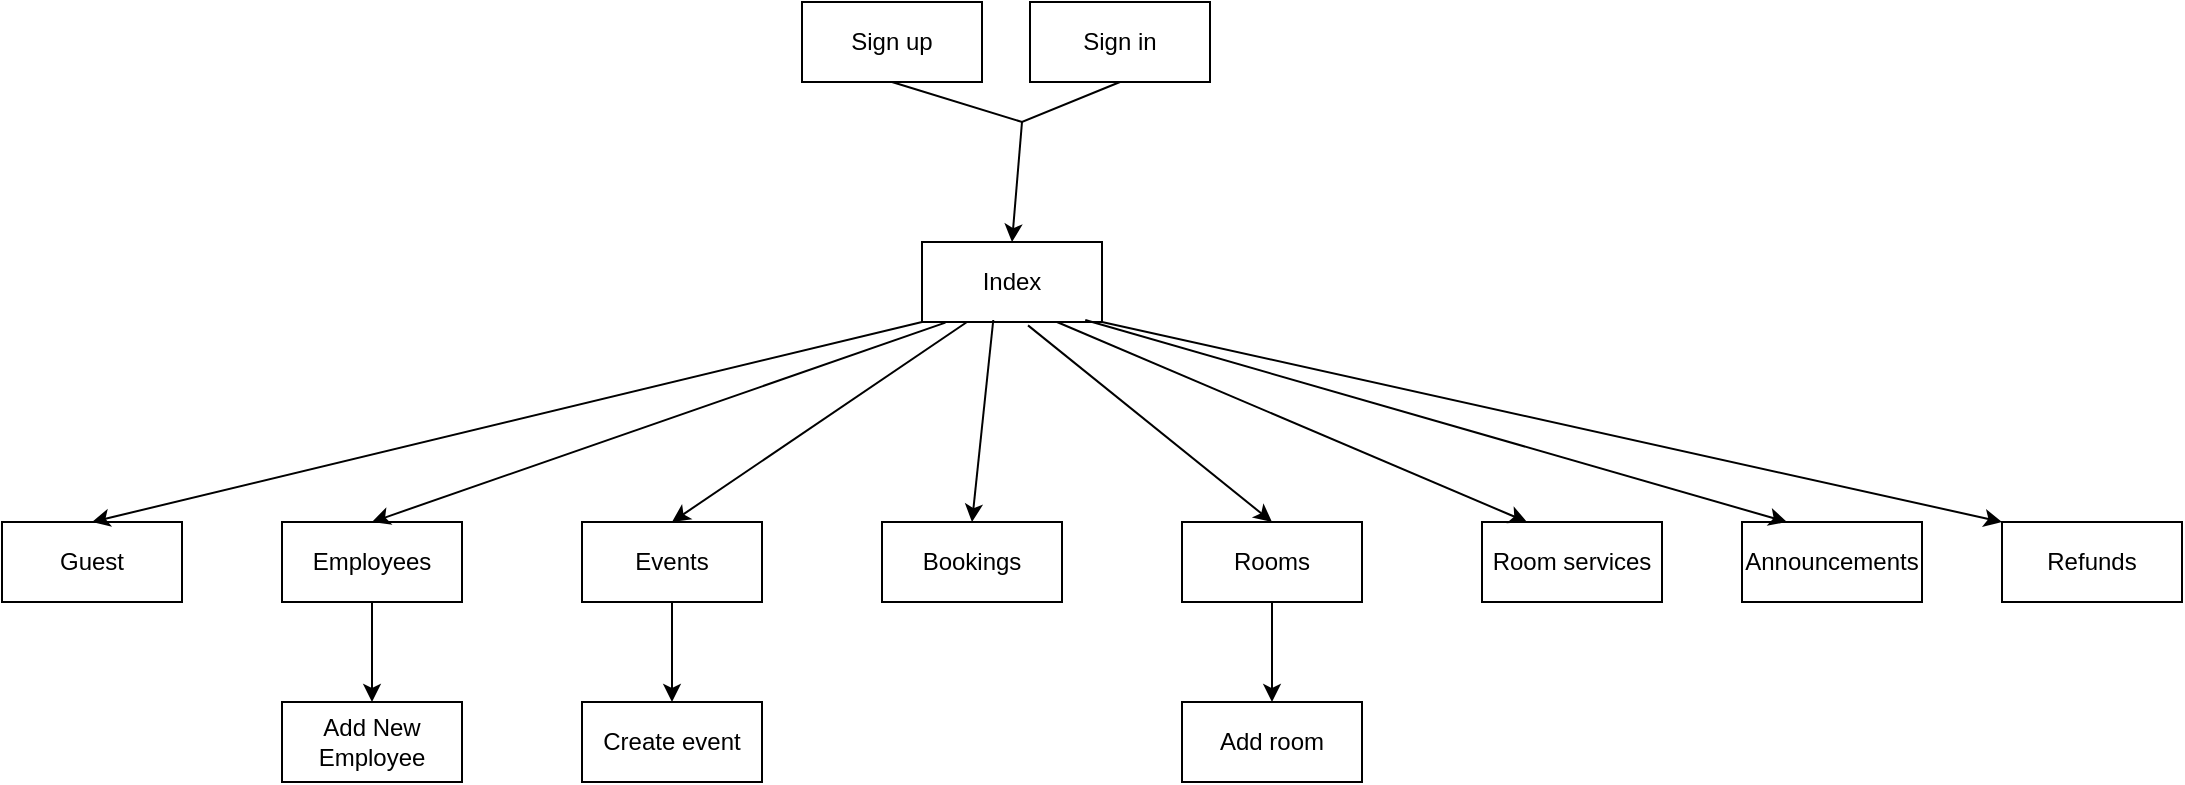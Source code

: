 <mxfile version="21.1.2" type="device">
  <diagram name="Page-1" id="9wdijXzMte5DXuW9Z1gr">
    <mxGraphModel dx="1941" dy="720" grid="1" gridSize="10" guides="1" tooltips="1" connect="1" arrows="1" fold="1" page="1" pageScale="1" pageWidth="827" pageHeight="1169" math="0" shadow="0">
      <root>
        <mxCell id="0" />
        <mxCell id="1" parent="0" />
        <mxCell id="jdm4P69FiNkdx2D3okPl-1" value="Sign up" style="rounded=0;whiteSpace=wrap;html=1;" vertex="1" parent="1">
          <mxGeometry x="210" y="180" width="90" height="40" as="geometry" />
        </mxCell>
        <mxCell id="jdm4P69FiNkdx2D3okPl-2" value="Sign in" style="rounded=0;whiteSpace=wrap;html=1;" vertex="1" parent="1">
          <mxGeometry x="324" y="180" width="90" height="40" as="geometry" />
        </mxCell>
        <mxCell id="jdm4P69FiNkdx2D3okPl-3" value="Index" style="rounded=0;whiteSpace=wrap;html=1;" vertex="1" parent="1">
          <mxGeometry x="270" y="300" width="90" height="40" as="geometry" />
        </mxCell>
        <mxCell id="jdm4P69FiNkdx2D3okPl-4" value="Guest" style="rounded=0;whiteSpace=wrap;html=1;" vertex="1" parent="1">
          <mxGeometry x="-190" y="440" width="90" height="40" as="geometry" />
        </mxCell>
        <mxCell id="jdm4P69FiNkdx2D3okPl-5" value="Employees" style="rounded=0;whiteSpace=wrap;html=1;" vertex="1" parent="1">
          <mxGeometry x="-50" y="440" width="90" height="40" as="geometry" />
        </mxCell>
        <mxCell id="jdm4P69FiNkdx2D3okPl-6" value="Events" style="rounded=0;whiteSpace=wrap;html=1;" vertex="1" parent="1">
          <mxGeometry x="100" y="440" width="90" height="40" as="geometry" />
        </mxCell>
        <mxCell id="jdm4P69FiNkdx2D3okPl-7" value="Bookings" style="rounded=0;whiteSpace=wrap;html=1;" vertex="1" parent="1">
          <mxGeometry x="250" y="440" width="90" height="40" as="geometry" />
        </mxCell>
        <mxCell id="jdm4P69FiNkdx2D3okPl-8" value="Rooms" style="rounded=0;whiteSpace=wrap;html=1;" vertex="1" parent="1">
          <mxGeometry x="400" y="440" width="90" height="40" as="geometry" />
        </mxCell>
        <mxCell id="jdm4P69FiNkdx2D3okPl-9" value="Room services" style="rounded=0;whiteSpace=wrap;html=1;" vertex="1" parent="1">
          <mxGeometry x="550" y="440" width="90" height="40" as="geometry" />
        </mxCell>
        <mxCell id="jdm4P69FiNkdx2D3okPl-10" value="&lt;span style=&quot;font-weight: normal;&quot;&gt;Announcements&lt;/span&gt;" style="rounded=0;whiteSpace=wrap;html=1;fontStyle=1" vertex="1" parent="1">
          <mxGeometry x="680" y="440" width="90" height="40" as="geometry" />
        </mxCell>
        <mxCell id="jdm4P69FiNkdx2D3okPl-11" value="&lt;span style=&quot;font-weight: normal;&quot;&gt;Refunds&lt;/span&gt;" style="rounded=0;whiteSpace=wrap;html=1;fontStyle=1" vertex="1" parent="1">
          <mxGeometry x="810" y="440" width="90" height="40" as="geometry" />
        </mxCell>
        <mxCell id="jdm4P69FiNkdx2D3okPl-12" value="Add New Employee" style="rounded=0;whiteSpace=wrap;html=1;" vertex="1" parent="1">
          <mxGeometry x="-50" y="530" width="90" height="40" as="geometry" />
        </mxCell>
        <mxCell id="jdm4P69FiNkdx2D3okPl-13" value="Create event" style="rounded=0;whiteSpace=wrap;html=1;" vertex="1" parent="1">
          <mxGeometry x="100" y="530" width="90" height="40" as="geometry" />
        </mxCell>
        <mxCell id="jdm4P69FiNkdx2D3okPl-14" value="Add room" style="rounded=0;whiteSpace=wrap;html=1;" vertex="1" parent="1">
          <mxGeometry x="400" y="530" width="90" height="40" as="geometry" />
        </mxCell>
        <mxCell id="jdm4P69FiNkdx2D3okPl-15" value="" style="endArrow=classic;html=1;rounded=0;exitX=0;exitY=1;exitDx=0;exitDy=0;entryX=0.5;entryY=0;entryDx=0;entryDy=0;" edge="1" parent="1" source="jdm4P69FiNkdx2D3okPl-3" target="jdm4P69FiNkdx2D3okPl-4">
          <mxGeometry width="50" height="50" relative="1" as="geometry">
            <mxPoint x="60" y="470" as="sourcePoint" />
            <mxPoint x="110" y="420" as="targetPoint" />
          </mxGeometry>
        </mxCell>
        <mxCell id="jdm4P69FiNkdx2D3okPl-16" value="" style="endArrow=none;html=1;rounded=0;exitX=0.5;exitY=1;exitDx=0;exitDy=0;entryX=0.5;entryY=1;entryDx=0;entryDy=0;" edge="1" parent="1" source="jdm4P69FiNkdx2D3okPl-1" target="jdm4P69FiNkdx2D3okPl-2">
          <mxGeometry width="50" height="50" relative="1" as="geometry">
            <mxPoint x="60" y="370" as="sourcePoint" />
            <mxPoint x="110" y="320" as="targetPoint" />
            <Array as="points">
              <mxPoint x="320" y="240" />
            </Array>
          </mxGeometry>
        </mxCell>
        <mxCell id="jdm4P69FiNkdx2D3okPl-17" value="" style="endArrow=classic;html=1;rounded=0;entryX=0.5;entryY=0;entryDx=0;entryDy=0;" edge="1" parent="1" target="jdm4P69FiNkdx2D3okPl-3">
          <mxGeometry width="50" height="50" relative="1" as="geometry">
            <mxPoint x="320" y="240" as="sourcePoint" />
            <mxPoint x="110" y="320" as="targetPoint" />
          </mxGeometry>
        </mxCell>
        <mxCell id="jdm4P69FiNkdx2D3okPl-18" value="" style="endArrow=classic;html=1;rounded=0;exitX=0.13;exitY=1.008;exitDx=0;exitDy=0;entryX=0.5;entryY=0;entryDx=0;entryDy=0;exitPerimeter=0;" edge="1" parent="1" source="jdm4P69FiNkdx2D3okPl-3" target="jdm4P69FiNkdx2D3okPl-5">
          <mxGeometry width="50" height="50" relative="1" as="geometry">
            <mxPoint x="280" y="350" as="sourcePoint" />
            <mxPoint x="-135" y="450" as="targetPoint" />
          </mxGeometry>
        </mxCell>
        <mxCell id="jdm4P69FiNkdx2D3okPl-19" value="" style="endArrow=classic;html=1;rounded=0;exitX=0.25;exitY=1;exitDx=0;exitDy=0;entryX=0.5;entryY=0;entryDx=0;entryDy=0;" edge="1" parent="1" source="jdm4P69FiNkdx2D3okPl-3" target="jdm4P69FiNkdx2D3okPl-6">
          <mxGeometry width="50" height="50" relative="1" as="geometry">
            <mxPoint x="290" y="360" as="sourcePoint" />
            <mxPoint x="-125" y="460" as="targetPoint" />
          </mxGeometry>
        </mxCell>
        <mxCell id="jdm4P69FiNkdx2D3okPl-20" value="" style="endArrow=classic;html=1;rounded=0;exitX=0.396;exitY=0.975;exitDx=0;exitDy=0;entryX=0.5;entryY=0;entryDx=0;entryDy=0;exitPerimeter=0;" edge="1" parent="1" source="jdm4P69FiNkdx2D3okPl-3" target="jdm4P69FiNkdx2D3okPl-7">
          <mxGeometry width="50" height="50" relative="1" as="geometry">
            <mxPoint x="303" y="350" as="sourcePoint" />
            <mxPoint x="155" y="450" as="targetPoint" />
          </mxGeometry>
        </mxCell>
        <mxCell id="jdm4P69FiNkdx2D3okPl-21" value="" style="endArrow=classic;html=1;rounded=0;exitX=0.589;exitY=1.042;exitDx=0;exitDy=0;entryX=0.5;entryY=0;entryDx=0;entryDy=0;exitPerimeter=0;" edge="1" parent="1" source="jdm4P69FiNkdx2D3okPl-3" target="jdm4P69FiNkdx2D3okPl-8">
          <mxGeometry width="50" height="50" relative="1" as="geometry">
            <mxPoint x="316" y="349" as="sourcePoint" />
            <mxPoint x="305" y="450" as="targetPoint" />
          </mxGeometry>
        </mxCell>
        <mxCell id="jdm4P69FiNkdx2D3okPl-22" value="" style="endArrow=classic;html=1;rounded=0;exitX=0.75;exitY=1;exitDx=0;exitDy=0;entryX=0.25;entryY=0;entryDx=0;entryDy=0;" edge="1" parent="1" source="jdm4P69FiNkdx2D3okPl-3" target="jdm4P69FiNkdx2D3okPl-9">
          <mxGeometry width="50" height="50" relative="1" as="geometry">
            <mxPoint x="333" y="352" as="sourcePoint" />
            <mxPoint x="455" y="450" as="targetPoint" />
          </mxGeometry>
        </mxCell>
        <mxCell id="jdm4P69FiNkdx2D3okPl-23" value="" style="endArrow=classic;html=1;rounded=0;exitX=0.907;exitY=0.975;exitDx=0;exitDy=0;entryX=0.25;entryY=0;entryDx=0;entryDy=0;exitPerimeter=0;" edge="1" parent="1" source="jdm4P69FiNkdx2D3okPl-3" target="jdm4P69FiNkdx2D3okPl-10">
          <mxGeometry width="50" height="50" relative="1" as="geometry">
            <mxPoint x="348" y="350" as="sourcePoint" />
            <mxPoint x="583" y="450" as="targetPoint" />
          </mxGeometry>
        </mxCell>
        <mxCell id="jdm4P69FiNkdx2D3okPl-24" value="" style="endArrow=classic;html=1;rounded=0;exitX=1;exitY=1;exitDx=0;exitDy=0;entryX=0;entryY=0;entryDx=0;entryDy=0;" edge="1" parent="1" source="jdm4P69FiNkdx2D3okPl-3" target="jdm4P69FiNkdx2D3okPl-11">
          <mxGeometry width="50" height="50" relative="1" as="geometry">
            <mxPoint x="362" y="349" as="sourcePoint" />
            <mxPoint x="713" y="450" as="targetPoint" />
          </mxGeometry>
        </mxCell>
        <mxCell id="jdm4P69FiNkdx2D3okPl-25" value="" style="endArrow=classic;html=1;rounded=0;exitX=0.5;exitY=1;exitDx=0;exitDy=0;entryX=0.5;entryY=0;entryDx=0;entryDy=0;" edge="1" parent="1" source="jdm4P69FiNkdx2D3okPl-5" target="jdm4P69FiNkdx2D3okPl-12">
          <mxGeometry width="50" height="50" relative="1" as="geometry">
            <mxPoint x="292" y="350" as="sourcePoint" />
            <mxPoint x="5" y="450" as="targetPoint" />
          </mxGeometry>
        </mxCell>
        <mxCell id="jdm4P69FiNkdx2D3okPl-26" value="" style="endArrow=classic;html=1;rounded=0;exitX=0.5;exitY=1;exitDx=0;exitDy=0;entryX=0.5;entryY=0;entryDx=0;entryDy=0;" edge="1" parent="1" source="jdm4P69FiNkdx2D3okPl-6" target="jdm4P69FiNkdx2D3okPl-13">
          <mxGeometry width="50" height="50" relative="1" as="geometry">
            <mxPoint x="5" y="490" as="sourcePoint" />
            <mxPoint x="5" y="540" as="targetPoint" />
          </mxGeometry>
        </mxCell>
        <mxCell id="jdm4P69FiNkdx2D3okPl-27" value="" style="endArrow=classic;html=1;rounded=0;exitX=0.5;exitY=1;exitDx=0;exitDy=0;entryX=0.5;entryY=0;entryDx=0;entryDy=0;" edge="1" parent="1" source="jdm4P69FiNkdx2D3okPl-8" target="jdm4P69FiNkdx2D3okPl-14">
          <mxGeometry width="50" height="50" relative="1" as="geometry">
            <mxPoint x="155" y="490" as="sourcePoint" />
            <mxPoint x="155" y="540" as="targetPoint" />
          </mxGeometry>
        </mxCell>
      </root>
    </mxGraphModel>
  </diagram>
</mxfile>
